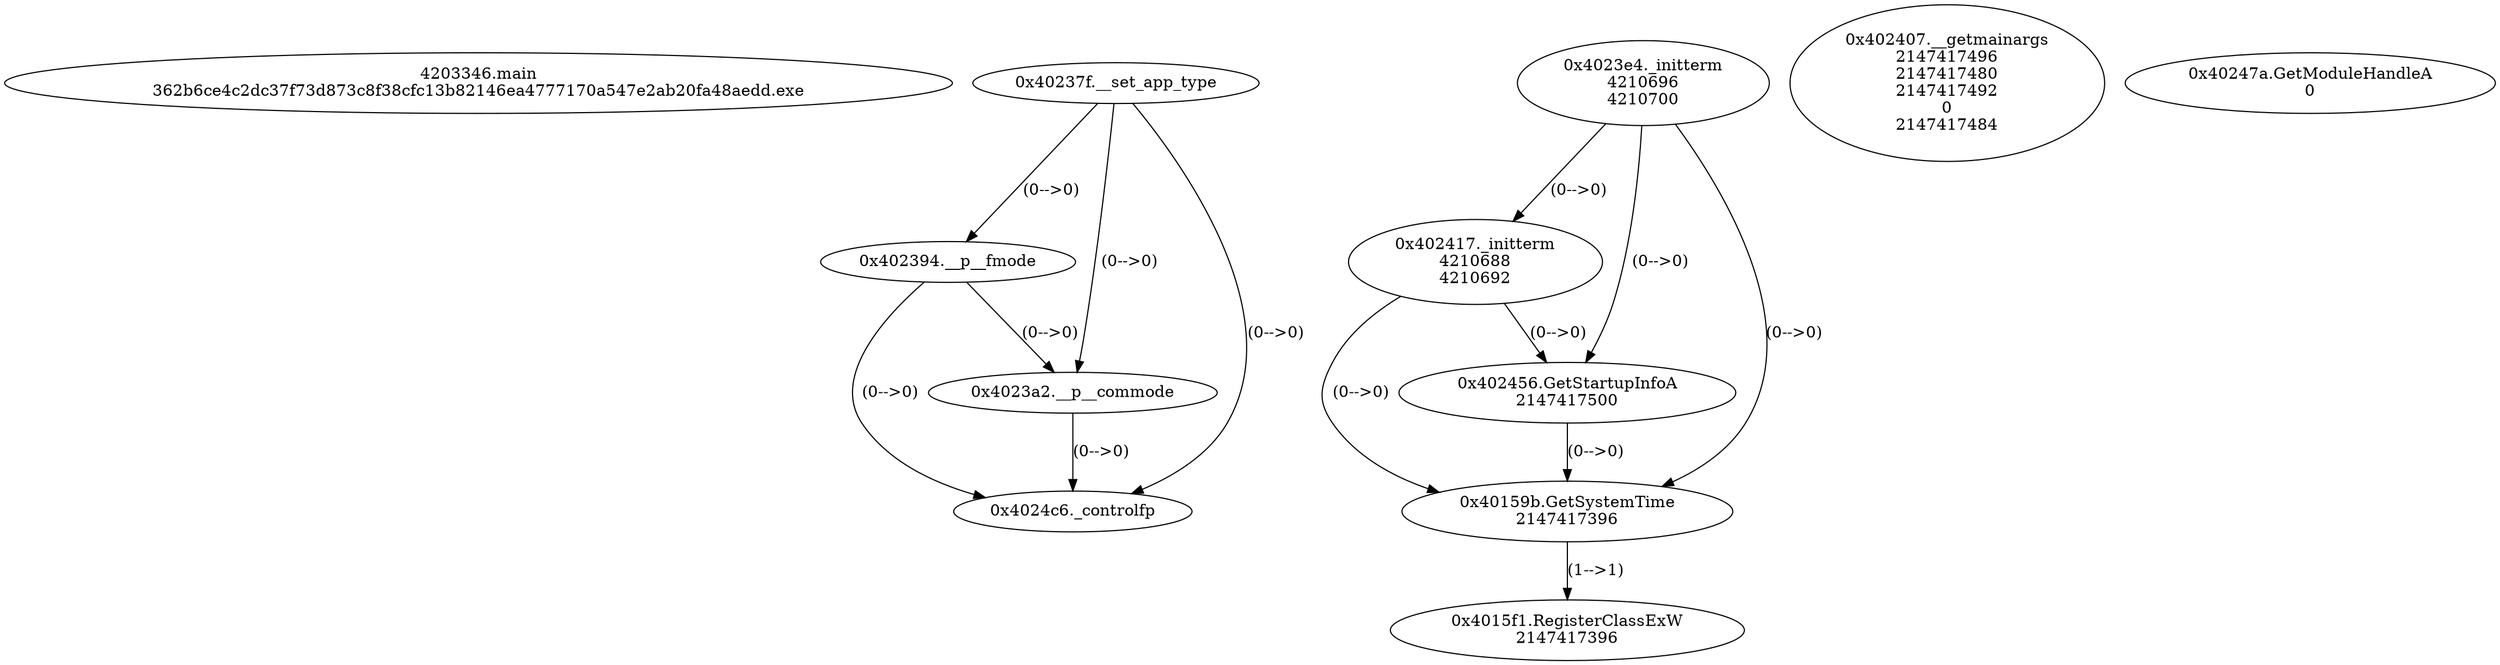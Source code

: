 // Global SCDG with merge call
digraph {
	0 [label="4203346.main
362b6ce4c2dc37f73d873c8f38cfc13b82146ea4777170a547e2ab20fa48aedd.exe"]
	1 [label="0x40237f.__set_app_type
"]
	2 [label="0x402394.__p__fmode
"]
	1 -> 2 [label="(0-->0)"]
	3 [label="0x4023a2.__p__commode
"]
	1 -> 3 [label="(0-->0)"]
	2 -> 3 [label="(0-->0)"]
	4 [label="0x4024c6._controlfp
"]
	1 -> 4 [label="(0-->0)"]
	2 -> 4 [label="(0-->0)"]
	3 -> 4 [label="(0-->0)"]
	5 [label="0x4023e4._initterm
4210696
4210700"]
	6 [label="0x402407.__getmainargs
2147417496
2147417480
2147417492
0
2147417484"]
	7 [label="0x402417._initterm
4210688
4210692"]
	5 -> 7 [label="(0-->0)"]
	8 [label="0x402456.GetStartupInfoA
2147417500"]
	5 -> 8 [label="(0-->0)"]
	7 -> 8 [label="(0-->0)"]
	9 [label="0x40247a.GetModuleHandleA
0"]
	10 [label="0x40159b.GetSystemTime
2147417396"]
	5 -> 10 [label="(0-->0)"]
	7 -> 10 [label="(0-->0)"]
	8 -> 10 [label="(0-->0)"]
	11 [label="0x4015f1.RegisterClassExW
2147417396"]
	10 -> 11 [label="(1-->1)"]
}

